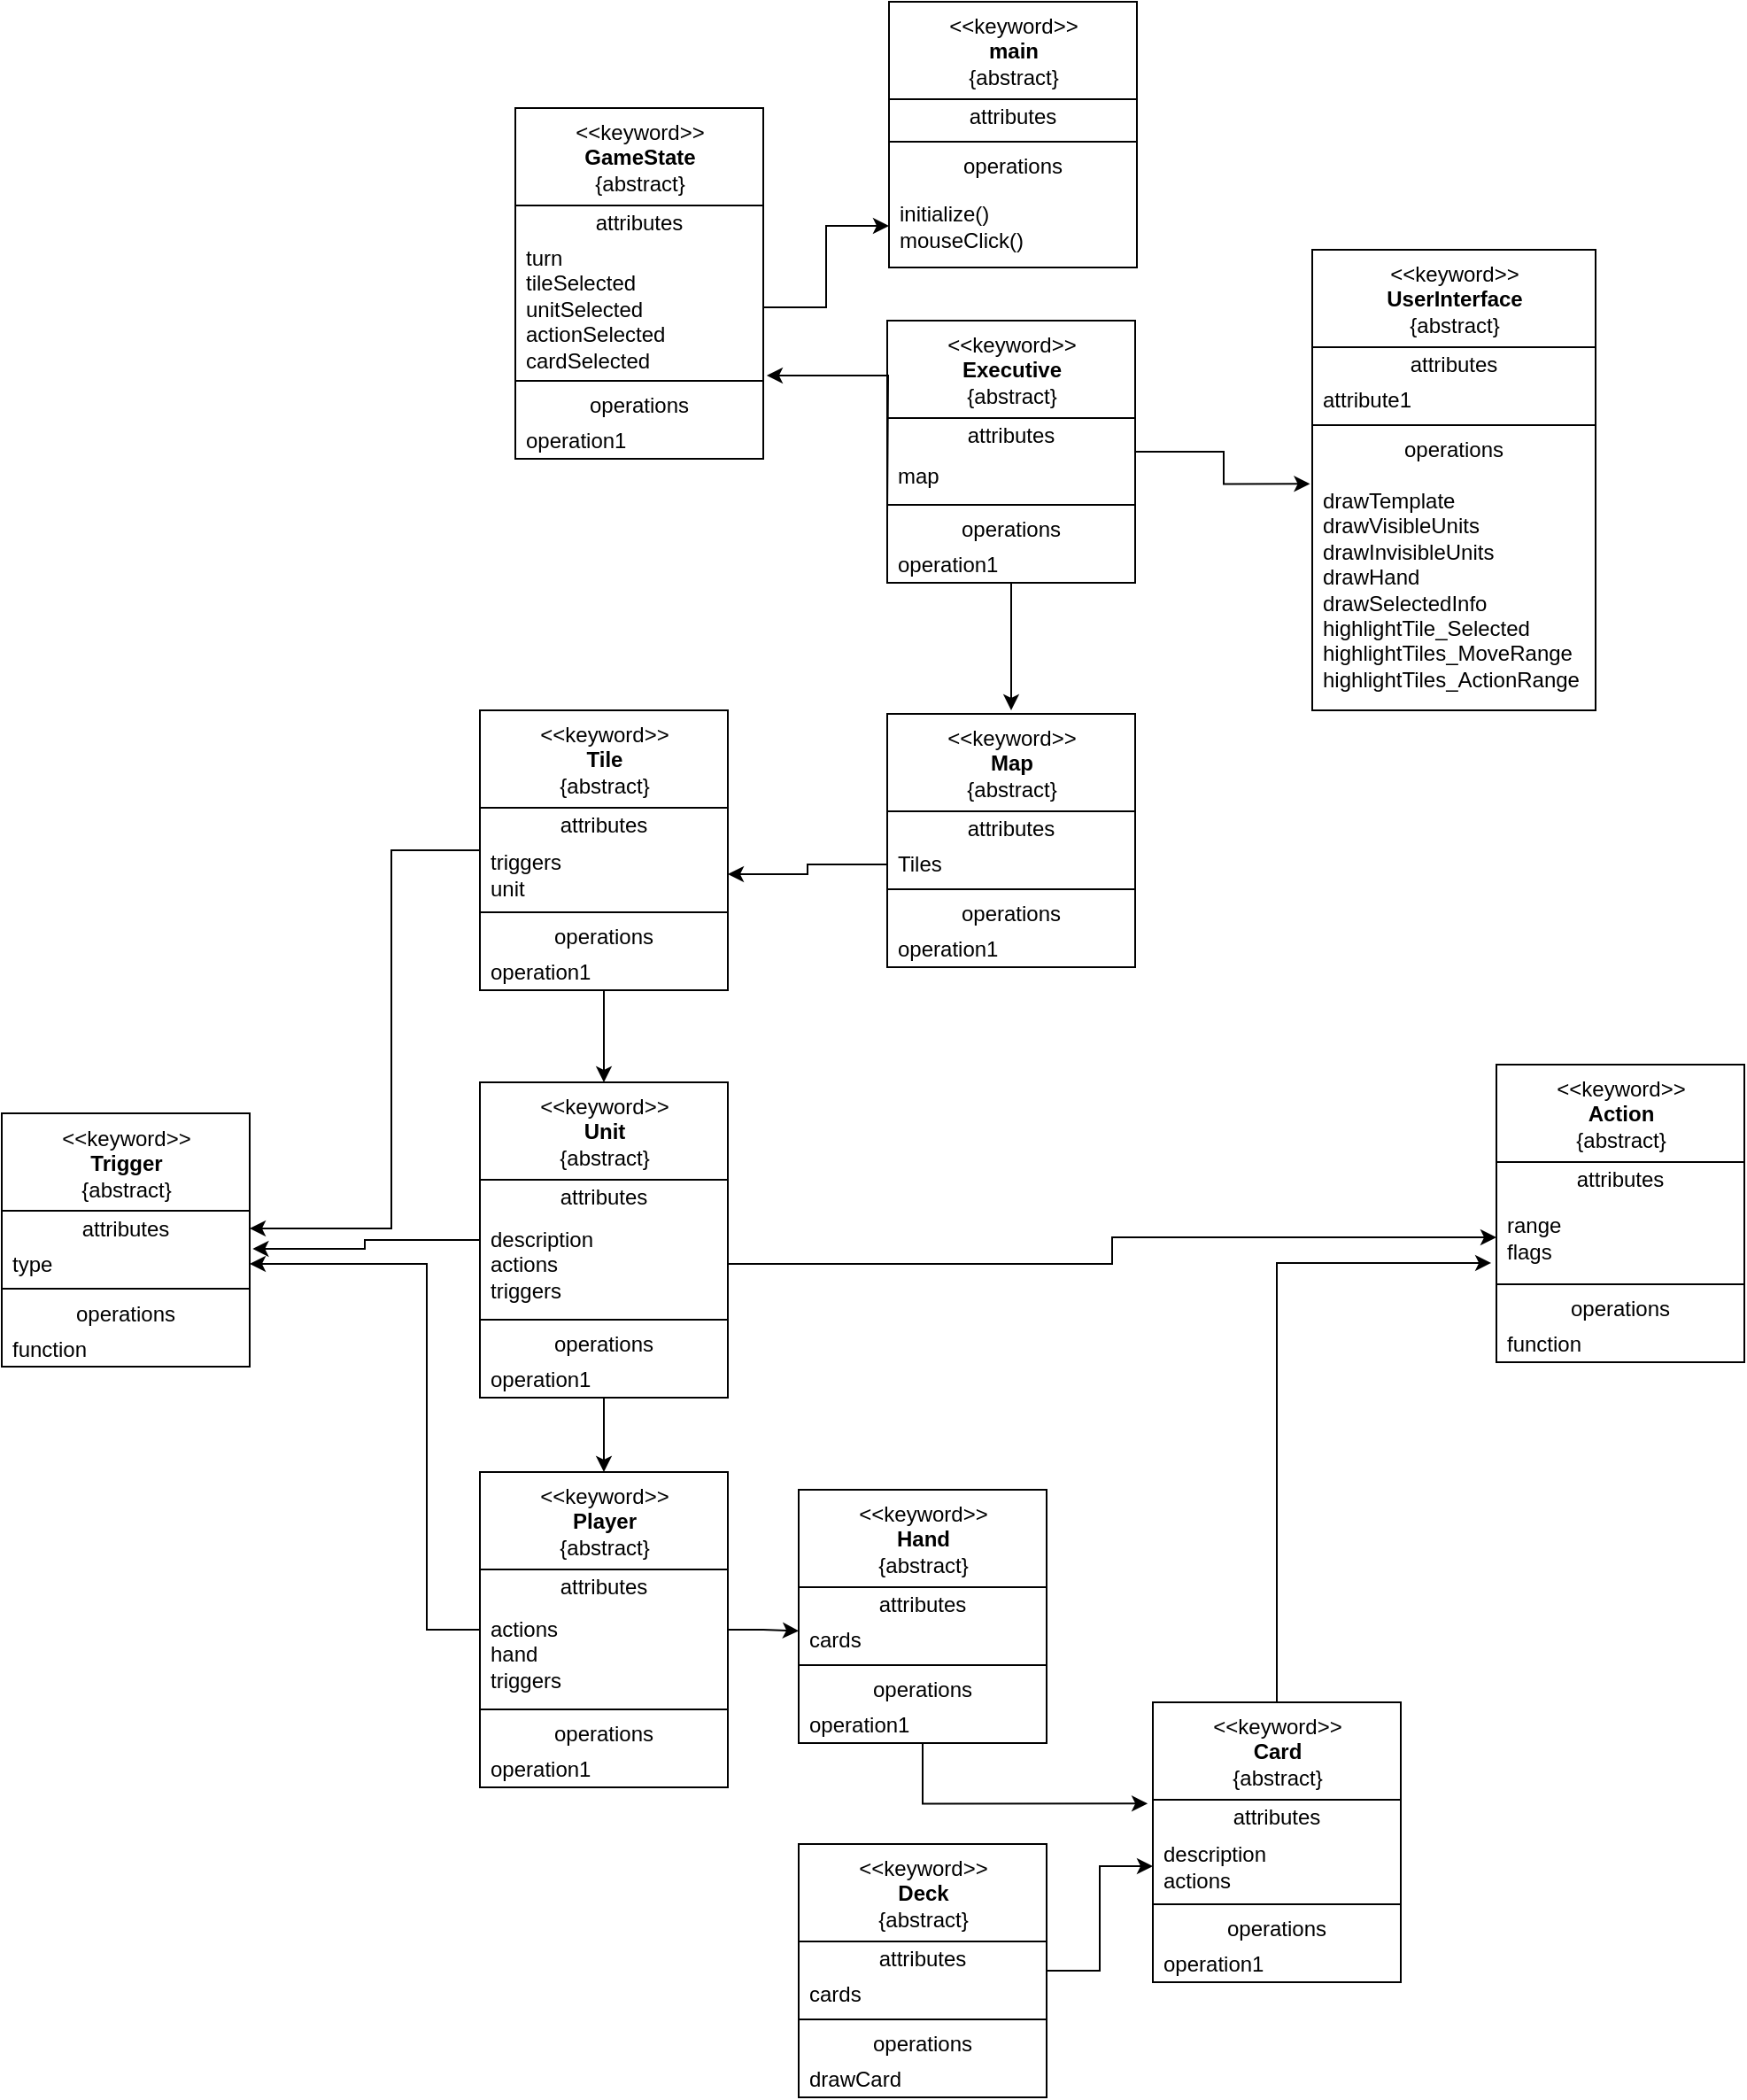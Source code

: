 <mxfile version="15.5.9" type="github">
  <diagram id="C5RBs43oDa-KdzZeNtuy" name="Page-1">
    <mxGraphModel dx="1490" dy="536" grid="1" gridSize="10" guides="1" tooltips="1" connect="1" arrows="1" fold="1" page="1" pageScale="1" pageWidth="827" pageHeight="1169" math="0" shadow="0">
      <root>
        <mxCell id="WIyWlLk6GJQsqaUBKTNV-0" />
        <mxCell id="WIyWlLk6GJQsqaUBKTNV-1" parent="WIyWlLk6GJQsqaUBKTNV-0" />
        <mxCell id="uGZjI_AvlOsYNC_hHNxF-0" value="&amp;lt;&amp;lt;keyword&amp;gt;&amp;gt;&lt;br&gt;&lt;b&gt;main&lt;/b&gt;&lt;br&gt;{abstract}" style="swimlane;fontStyle=0;align=center;verticalAlign=top;childLayout=stackLayout;horizontal=1;startSize=55;horizontalStack=0;resizeParent=1;resizeParentMax=0;resizeLast=0;collapsible=0;marginBottom=0;html=1;" parent="WIyWlLk6GJQsqaUBKTNV-1" vertex="1">
          <mxGeometry x="1171" y="40" width="140" height="150" as="geometry" />
        </mxCell>
        <mxCell id="uGZjI_AvlOsYNC_hHNxF-1" value="attributes" style="text;html=1;strokeColor=none;fillColor=none;align=center;verticalAlign=middle;spacingLeft=4;spacingRight=4;overflow=hidden;rotatable=0;points=[[0,0.5],[1,0.5]];portConstraint=eastwest;" parent="uGZjI_AvlOsYNC_hHNxF-0" vertex="1">
          <mxGeometry y="55" width="140" height="20" as="geometry" />
        </mxCell>
        <mxCell id="uGZjI_AvlOsYNC_hHNxF-5" value="" style="line;strokeWidth=1;fillColor=none;align=left;verticalAlign=middle;spacingTop=-1;spacingLeft=3;spacingRight=3;rotatable=0;labelPosition=right;points=[];portConstraint=eastwest;" parent="uGZjI_AvlOsYNC_hHNxF-0" vertex="1">
          <mxGeometry y="75" width="140" height="8" as="geometry" />
        </mxCell>
        <mxCell id="uGZjI_AvlOsYNC_hHNxF-6" value="operations" style="text;html=1;strokeColor=none;fillColor=none;align=center;verticalAlign=middle;spacingLeft=4;spacingRight=4;overflow=hidden;rotatable=0;points=[[0,0.5],[1,0.5]];portConstraint=eastwest;" parent="uGZjI_AvlOsYNC_hHNxF-0" vertex="1">
          <mxGeometry y="83" width="140" height="20" as="geometry" />
        </mxCell>
        <mxCell id="uGZjI_AvlOsYNC_hHNxF-7" value="&lt;div&gt;initialize()&lt;br&gt;&lt;/div&gt;&lt;div&gt;mouseClick()&lt;br&gt;&lt;/div&gt;" style="text;html=1;strokeColor=none;fillColor=none;align=left;verticalAlign=middle;spacingLeft=4;spacingRight=4;overflow=hidden;rotatable=0;points=[[0,0.5],[1,0.5]];portConstraint=eastwest;" parent="uGZjI_AvlOsYNC_hHNxF-0" vertex="1">
          <mxGeometry y="103" width="140" height="47" as="geometry" />
        </mxCell>
        <mxCell id="uGZjI_AvlOsYNC_hHNxF-8" value="&amp;lt;&amp;lt;keyword&amp;gt;&amp;gt;&lt;br&gt;&lt;b&gt;GameState&lt;/b&gt;&lt;br&gt;{abstract}" style="swimlane;fontStyle=0;align=center;verticalAlign=top;childLayout=stackLayout;horizontal=1;startSize=55;horizontalStack=0;resizeParent=1;resizeParentMax=0;resizeLast=0;collapsible=0;marginBottom=0;html=1;" parent="WIyWlLk6GJQsqaUBKTNV-1" vertex="1">
          <mxGeometry x="960" y="100" width="140" height="198" as="geometry" />
        </mxCell>
        <mxCell id="uGZjI_AvlOsYNC_hHNxF-9" value="attributes" style="text;html=1;strokeColor=none;fillColor=none;align=center;verticalAlign=middle;spacingLeft=4;spacingRight=4;overflow=hidden;rotatable=0;points=[[0,0.5],[1,0.5]];portConstraint=eastwest;" parent="uGZjI_AvlOsYNC_hHNxF-8" vertex="1">
          <mxGeometry y="55" width="140" height="20" as="geometry" />
        </mxCell>
        <mxCell id="uGZjI_AvlOsYNC_hHNxF-10" value="&lt;div&gt;turn&lt;/div&gt;&lt;div&gt;tileSelected&lt;/div&gt;&lt;div&gt;unitSelected&lt;/div&gt;&lt;div&gt;actionSelected&lt;/div&gt;&lt;div&gt;cardSelected&lt;br&gt;&lt;/div&gt;" style="text;html=1;strokeColor=none;fillColor=none;align=left;verticalAlign=middle;spacingLeft=4;spacingRight=4;overflow=hidden;rotatable=0;points=[[0,0.5],[1,0.5]];portConstraint=eastwest;" parent="uGZjI_AvlOsYNC_hHNxF-8" vertex="1">
          <mxGeometry y="75" width="140" height="75" as="geometry" />
        </mxCell>
        <mxCell id="uGZjI_AvlOsYNC_hHNxF-13" value="" style="line;strokeWidth=1;fillColor=none;align=left;verticalAlign=middle;spacingTop=-1;spacingLeft=3;spacingRight=3;rotatable=0;labelPosition=right;points=[];portConstraint=eastwest;" parent="uGZjI_AvlOsYNC_hHNxF-8" vertex="1">
          <mxGeometry y="150" width="140" height="8" as="geometry" />
        </mxCell>
        <mxCell id="uGZjI_AvlOsYNC_hHNxF-14" value="operations" style="text;html=1;strokeColor=none;fillColor=none;align=center;verticalAlign=middle;spacingLeft=4;spacingRight=4;overflow=hidden;rotatable=0;points=[[0,0.5],[1,0.5]];portConstraint=eastwest;" parent="uGZjI_AvlOsYNC_hHNxF-8" vertex="1">
          <mxGeometry y="158" width="140" height="20" as="geometry" />
        </mxCell>
        <mxCell id="uGZjI_AvlOsYNC_hHNxF-15" value="operation1" style="text;html=1;strokeColor=none;fillColor=none;align=left;verticalAlign=middle;spacingLeft=4;spacingRight=4;overflow=hidden;rotatable=0;points=[[0,0.5],[1,0.5]];portConstraint=eastwest;" parent="uGZjI_AvlOsYNC_hHNxF-8" vertex="1">
          <mxGeometry y="178" width="140" height="20" as="geometry" />
        </mxCell>
        <mxCell id="uGZjI_AvlOsYNC_hHNxF-16" value="&amp;lt;&amp;lt;keyword&amp;gt;&amp;gt;&lt;br&gt;&lt;b&gt;UserInterface&lt;/b&gt;&lt;br&gt;{abstract}" style="swimlane;fontStyle=0;align=center;verticalAlign=top;childLayout=stackLayout;horizontal=1;startSize=55;horizontalStack=0;resizeParent=1;resizeParentMax=0;resizeLast=0;collapsible=0;marginBottom=0;html=1;" parent="WIyWlLk6GJQsqaUBKTNV-1" vertex="1">
          <mxGeometry x="1410" y="180" width="160" height="260" as="geometry" />
        </mxCell>
        <mxCell id="uGZjI_AvlOsYNC_hHNxF-17" value="attributes" style="text;html=1;strokeColor=none;fillColor=none;align=center;verticalAlign=middle;spacingLeft=4;spacingRight=4;overflow=hidden;rotatable=0;points=[[0,0.5],[1,0.5]];portConstraint=eastwest;" parent="uGZjI_AvlOsYNC_hHNxF-16" vertex="1">
          <mxGeometry y="55" width="160" height="20" as="geometry" />
        </mxCell>
        <mxCell id="uGZjI_AvlOsYNC_hHNxF-18" value="attribute1" style="text;html=1;strokeColor=none;fillColor=none;align=left;verticalAlign=middle;spacingLeft=4;spacingRight=4;overflow=hidden;rotatable=0;points=[[0,0.5],[1,0.5]];portConstraint=eastwest;" parent="uGZjI_AvlOsYNC_hHNxF-16" vertex="1">
          <mxGeometry y="75" width="160" height="20" as="geometry" />
        </mxCell>
        <mxCell id="uGZjI_AvlOsYNC_hHNxF-21" value="" style="line;strokeWidth=1;fillColor=none;align=left;verticalAlign=middle;spacingTop=-1;spacingLeft=3;spacingRight=3;rotatable=0;labelPosition=right;points=[];portConstraint=eastwest;" parent="uGZjI_AvlOsYNC_hHNxF-16" vertex="1">
          <mxGeometry y="95" width="160" height="8" as="geometry" />
        </mxCell>
        <mxCell id="uGZjI_AvlOsYNC_hHNxF-22" value="operations" style="text;html=1;strokeColor=none;fillColor=none;align=center;verticalAlign=middle;spacingLeft=4;spacingRight=4;overflow=hidden;rotatable=0;points=[[0,0.5],[1,0.5]];portConstraint=eastwest;" parent="uGZjI_AvlOsYNC_hHNxF-16" vertex="1">
          <mxGeometry y="103" width="160" height="20" as="geometry" />
        </mxCell>
        <mxCell id="uGZjI_AvlOsYNC_hHNxF-23" value="&lt;div&gt;drawTemplate&lt;/div&gt;&lt;div&gt;drawVisibleUnits&lt;/div&gt;&lt;div&gt;drawInvisibleUnits&lt;/div&gt;&lt;div&gt;drawHand&lt;/div&gt;&lt;div&gt;drawSelectedInfo&lt;/div&gt;&lt;div&gt;highlightTile_Selected&lt;/div&gt;&lt;div&gt;highlightTiles_MoveRange&lt;/div&gt;&lt;div&gt;highlightTiles_ActionRange&lt;br&gt;&lt;/div&gt;" style="text;html=1;strokeColor=none;fillColor=none;align=left;verticalAlign=middle;spacingLeft=4;spacingRight=4;overflow=hidden;rotatable=0;points=[[0,0.5],[1,0.5]];portConstraint=eastwest;" parent="uGZjI_AvlOsYNC_hHNxF-16" vertex="1">
          <mxGeometry y="123" width="160" height="137" as="geometry" />
        </mxCell>
        <mxCell id="uRghumSjXhdHqgUfUTX3-0" value="&amp;lt;&amp;lt;keyword&amp;gt;&amp;gt;&lt;br&gt;&lt;b&gt;Map&lt;/b&gt;&lt;br&gt;{abstract}" style="swimlane;fontStyle=0;align=center;verticalAlign=top;childLayout=stackLayout;horizontal=1;startSize=55;horizontalStack=0;resizeParent=1;resizeParentMax=0;resizeLast=0;collapsible=0;marginBottom=0;html=1;" vertex="1" parent="WIyWlLk6GJQsqaUBKTNV-1">
          <mxGeometry x="1170" y="442" width="140" height="143" as="geometry" />
        </mxCell>
        <mxCell id="uRghumSjXhdHqgUfUTX3-1" value="attributes" style="text;html=1;strokeColor=none;fillColor=none;align=center;verticalAlign=middle;spacingLeft=4;spacingRight=4;overflow=hidden;rotatable=0;points=[[0,0.5],[1,0.5]];portConstraint=eastwest;" vertex="1" parent="uRghumSjXhdHqgUfUTX3-0">
          <mxGeometry y="55" width="140" height="20" as="geometry" />
        </mxCell>
        <mxCell id="uRghumSjXhdHqgUfUTX3-2" value="Tiles" style="text;html=1;strokeColor=none;fillColor=none;align=left;verticalAlign=middle;spacingLeft=4;spacingRight=4;overflow=hidden;rotatable=0;points=[[0,0.5],[1,0.5]];portConstraint=eastwest;" vertex="1" parent="uRghumSjXhdHqgUfUTX3-0">
          <mxGeometry y="75" width="140" height="20" as="geometry" />
        </mxCell>
        <mxCell id="uRghumSjXhdHqgUfUTX3-5" value="" style="line;strokeWidth=1;fillColor=none;align=left;verticalAlign=middle;spacingTop=-1;spacingLeft=3;spacingRight=3;rotatable=0;labelPosition=right;points=[];portConstraint=eastwest;" vertex="1" parent="uRghumSjXhdHqgUfUTX3-0">
          <mxGeometry y="95" width="140" height="8" as="geometry" />
        </mxCell>
        <mxCell id="uRghumSjXhdHqgUfUTX3-6" value="operations" style="text;html=1;strokeColor=none;fillColor=none;align=center;verticalAlign=middle;spacingLeft=4;spacingRight=4;overflow=hidden;rotatable=0;points=[[0,0.5],[1,0.5]];portConstraint=eastwest;" vertex="1" parent="uRghumSjXhdHqgUfUTX3-0">
          <mxGeometry y="103" width="140" height="20" as="geometry" />
        </mxCell>
        <mxCell id="uRghumSjXhdHqgUfUTX3-7" value="operation1" style="text;html=1;strokeColor=none;fillColor=none;align=left;verticalAlign=middle;spacingLeft=4;spacingRight=4;overflow=hidden;rotatable=0;points=[[0,0.5],[1,0.5]];portConstraint=eastwest;" vertex="1" parent="uRghumSjXhdHqgUfUTX3-0">
          <mxGeometry y="123" width="140" height="20" as="geometry" />
        </mxCell>
        <mxCell id="uRghumSjXhdHqgUfUTX3-89" style="edgeStyle=orthogonalEdgeStyle;rounded=0;orthogonalLoop=1;jettySize=auto;html=1;entryX=0.5;entryY=0;entryDx=0;entryDy=0;" edge="1" parent="WIyWlLk6GJQsqaUBKTNV-1" source="uRghumSjXhdHqgUfUTX3-8" target="uRghumSjXhdHqgUfUTX3-16">
          <mxGeometry relative="1" as="geometry" />
        </mxCell>
        <mxCell id="uRghumSjXhdHqgUfUTX3-97" style="edgeStyle=orthogonalEdgeStyle;rounded=0;orthogonalLoop=1;jettySize=auto;html=1;entryX=1;entryY=0.5;entryDx=0;entryDy=0;" edge="1" parent="WIyWlLk6GJQsqaUBKTNV-1" source="uRghumSjXhdHqgUfUTX3-8" target="uRghumSjXhdHqgUfUTX3-67">
          <mxGeometry relative="1" as="geometry">
            <Array as="points">
              <mxPoint x="890" y="519" />
              <mxPoint x="890" y="733" />
            </Array>
          </mxGeometry>
        </mxCell>
        <mxCell id="uRghumSjXhdHqgUfUTX3-8" value="&amp;lt;&amp;lt;keyword&amp;gt;&amp;gt;&lt;br&gt;&lt;b&gt;Tile&lt;/b&gt;&lt;br&gt;{abstract}" style="swimlane;fontStyle=0;align=center;verticalAlign=top;childLayout=stackLayout;horizontal=1;startSize=55;horizontalStack=0;resizeParent=1;resizeParentMax=0;resizeLast=0;collapsible=0;marginBottom=0;html=1;" vertex="1" parent="WIyWlLk6GJQsqaUBKTNV-1">
          <mxGeometry x="940" y="440" width="140" height="158" as="geometry" />
        </mxCell>
        <mxCell id="uRghumSjXhdHqgUfUTX3-9" value="attributes" style="text;html=1;strokeColor=none;fillColor=none;align=center;verticalAlign=middle;spacingLeft=4;spacingRight=4;overflow=hidden;rotatable=0;points=[[0,0.5],[1,0.5]];portConstraint=eastwest;" vertex="1" parent="uRghumSjXhdHqgUfUTX3-8">
          <mxGeometry y="55" width="140" height="20" as="geometry" />
        </mxCell>
        <mxCell id="uRghumSjXhdHqgUfUTX3-10" value="&lt;div&gt;triggers&lt;/div&gt;unit" style="text;html=1;strokeColor=none;fillColor=none;align=left;verticalAlign=middle;spacingLeft=4;spacingRight=4;overflow=hidden;rotatable=0;points=[[0,0.5],[1,0.5]];portConstraint=eastwest;" vertex="1" parent="uRghumSjXhdHqgUfUTX3-8">
          <mxGeometry y="75" width="140" height="35" as="geometry" />
        </mxCell>
        <mxCell id="uRghumSjXhdHqgUfUTX3-13" value="" style="line;strokeWidth=1;fillColor=none;align=left;verticalAlign=middle;spacingTop=-1;spacingLeft=3;spacingRight=3;rotatable=0;labelPosition=right;points=[];portConstraint=eastwest;" vertex="1" parent="uRghumSjXhdHqgUfUTX3-8">
          <mxGeometry y="110" width="140" height="8" as="geometry" />
        </mxCell>
        <mxCell id="uRghumSjXhdHqgUfUTX3-14" value="operations" style="text;html=1;strokeColor=none;fillColor=none;align=center;verticalAlign=middle;spacingLeft=4;spacingRight=4;overflow=hidden;rotatable=0;points=[[0,0.5],[1,0.5]];portConstraint=eastwest;" vertex="1" parent="uRghumSjXhdHqgUfUTX3-8">
          <mxGeometry y="118" width="140" height="20" as="geometry" />
        </mxCell>
        <mxCell id="uRghumSjXhdHqgUfUTX3-15" value="operation1" style="text;html=1;strokeColor=none;fillColor=none;align=left;verticalAlign=middle;spacingLeft=4;spacingRight=4;overflow=hidden;rotatable=0;points=[[0,0.5],[1,0.5]];portConstraint=eastwest;" vertex="1" parent="uRghumSjXhdHqgUfUTX3-8">
          <mxGeometry y="138" width="140" height="20" as="geometry" />
        </mxCell>
        <mxCell id="uRghumSjXhdHqgUfUTX3-90" style="edgeStyle=orthogonalEdgeStyle;rounded=0;orthogonalLoop=1;jettySize=auto;html=1;entryX=0.5;entryY=0;entryDx=0;entryDy=0;" edge="1" parent="WIyWlLk6GJQsqaUBKTNV-1" source="uRghumSjXhdHqgUfUTX3-16" target="uRghumSjXhdHqgUfUTX3-24">
          <mxGeometry relative="1" as="geometry" />
        </mxCell>
        <mxCell id="uRghumSjXhdHqgUfUTX3-98" style="edgeStyle=orthogonalEdgeStyle;rounded=0;orthogonalLoop=1;jettySize=auto;html=1;entryX=1.012;entryY=0.075;entryDx=0;entryDy=0;entryPerimeter=0;" edge="1" parent="WIyWlLk6GJQsqaUBKTNV-1" source="uRghumSjXhdHqgUfUTX3-16" target="uRghumSjXhdHqgUfUTX3-68">
          <mxGeometry relative="1" as="geometry" />
        </mxCell>
        <mxCell id="uRghumSjXhdHqgUfUTX3-16" value="&amp;lt;&amp;lt;keyword&amp;gt;&amp;gt;&lt;br&gt;&lt;b&gt;Unit&lt;/b&gt;&lt;br&gt;{abstract}" style="swimlane;fontStyle=0;align=center;verticalAlign=top;childLayout=stackLayout;horizontal=1;startSize=55;horizontalStack=0;resizeParent=1;resizeParentMax=0;resizeLast=0;collapsible=0;marginBottom=0;html=1;" vertex="1" parent="WIyWlLk6GJQsqaUBKTNV-1">
          <mxGeometry x="940" y="650" width="140" height="178" as="geometry" />
        </mxCell>
        <mxCell id="uRghumSjXhdHqgUfUTX3-17" value="attributes" style="text;html=1;strokeColor=none;fillColor=none;align=center;verticalAlign=middle;spacingLeft=4;spacingRight=4;overflow=hidden;rotatable=0;points=[[0,0.5],[1,0.5]];portConstraint=eastwest;" vertex="1" parent="uRghumSjXhdHqgUfUTX3-16">
          <mxGeometry y="55" width="140" height="20" as="geometry" />
        </mxCell>
        <mxCell id="uRghumSjXhdHqgUfUTX3-18" value="&lt;div&gt;description&lt;/div&gt;&lt;div&gt;actions&lt;/div&gt;&lt;div&gt;triggers&lt;br&gt;&lt;/div&gt;" style="text;html=1;strokeColor=none;fillColor=none;align=left;verticalAlign=middle;spacingLeft=4;spacingRight=4;overflow=hidden;rotatable=0;points=[[0,0.5],[1,0.5]];portConstraint=eastwest;" vertex="1" parent="uRghumSjXhdHqgUfUTX3-16">
          <mxGeometry y="75" width="140" height="55" as="geometry" />
        </mxCell>
        <mxCell id="uRghumSjXhdHqgUfUTX3-21" value="" style="line;strokeWidth=1;fillColor=none;align=left;verticalAlign=middle;spacingTop=-1;spacingLeft=3;spacingRight=3;rotatable=0;labelPosition=right;points=[];portConstraint=eastwest;" vertex="1" parent="uRghumSjXhdHqgUfUTX3-16">
          <mxGeometry y="130" width="140" height="8" as="geometry" />
        </mxCell>
        <mxCell id="uRghumSjXhdHqgUfUTX3-22" value="operations" style="text;html=1;strokeColor=none;fillColor=none;align=center;verticalAlign=middle;spacingLeft=4;spacingRight=4;overflow=hidden;rotatable=0;points=[[0,0.5],[1,0.5]];portConstraint=eastwest;" vertex="1" parent="uRghumSjXhdHqgUfUTX3-16">
          <mxGeometry y="138" width="140" height="20" as="geometry" />
        </mxCell>
        <mxCell id="uRghumSjXhdHqgUfUTX3-23" value="operation1" style="text;html=1;strokeColor=none;fillColor=none;align=left;verticalAlign=middle;spacingLeft=4;spacingRight=4;overflow=hidden;rotatable=0;points=[[0,0.5],[1,0.5]];portConstraint=eastwest;" vertex="1" parent="uRghumSjXhdHqgUfUTX3-16">
          <mxGeometry y="158" width="140" height="20" as="geometry" />
        </mxCell>
        <mxCell id="uRghumSjXhdHqgUfUTX3-91" style="edgeStyle=orthogonalEdgeStyle;rounded=0;orthogonalLoop=1;jettySize=auto;html=1;entryX=0;entryY=0.233;entryDx=0;entryDy=0;entryPerimeter=0;" edge="1" parent="WIyWlLk6GJQsqaUBKTNV-1" source="uRghumSjXhdHqgUfUTX3-24" target="uRghumSjXhdHqgUfUTX3-34">
          <mxGeometry relative="1" as="geometry" />
        </mxCell>
        <mxCell id="uRghumSjXhdHqgUfUTX3-99" style="edgeStyle=orthogonalEdgeStyle;rounded=0;orthogonalLoop=1;jettySize=auto;html=1;entryX=1;entryY=0.5;entryDx=0;entryDy=0;" edge="1" parent="WIyWlLk6GJQsqaUBKTNV-1" source="uRghumSjXhdHqgUfUTX3-24" target="uRghumSjXhdHqgUfUTX3-68">
          <mxGeometry relative="1" as="geometry">
            <Array as="points">
              <mxPoint x="910" y="959" />
              <mxPoint x="910" y="753" />
            </Array>
          </mxGeometry>
        </mxCell>
        <mxCell id="uRghumSjXhdHqgUfUTX3-24" value="&amp;lt;&amp;lt;keyword&amp;gt;&amp;gt;&lt;br&gt;&lt;b&gt;Player&lt;/b&gt;&lt;br&gt;{abstract}" style="swimlane;fontStyle=0;align=center;verticalAlign=top;childLayout=stackLayout;horizontal=1;startSize=55;horizontalStack=0;resizeParent=1;resizeParentMax=0;resizeLast=0;collapsible=0;marginBottom=0;html=1;" vertex="1" parent="WIyWlLk6GJQsqaUBKTNV-1">
          <mxGeometry x="940" y="870" width="140" height="178" as="geometry" />
        </mxCell>
        <mxCell id="uRghumSjXhdHqgUfUTX3-25" value="attributes" style="text;html=1;strokeColor=none;fillColor=none;align=center;verticalAlign=middle;spacingLeft=4;spacingRight=4;overflow=hidden;rotatable=0;points=[[0,0.5],[1,0.5]];portConstraint=eastwest;" vertex="1" parent="uRghumSjXhdHqgUfUTX3-24">
          <mxGeometry y="55" width="140" height="20" as="geometry" />
        </mxCell>
        <mxCell id="uRghumSjXhdHqgUfUTX3-26" value="&lt;div&gt;actions&lt;/div&gt;&lt;div&gt;hand&lt;/div&gt;&lt;div&gt;triggers&lt;br&gt;&lt;/div&gt;" style="text;html=1;strokeColor=none;fillColor=none;align=left;verticalAlign=middle;spacingLeft=4;spacingRight=4;overflow=hidden;rotatable=0;points=[[0,0.5],[1,0.5]];portConstraint=eastwest;" vertex="1" parent="uRghumSjXhdHqgUfUTX3-24">
          <mxGeometry y="75" width="140" height="55" as="geometry" />
        </mxCell>
        <mxCell id="uRghumSjXhdHqgUfUTX3-29" value="" style="line;strokeWidth=1;fillColor=none;align=left;verticalAlign=middle;spacingTop=-1;spacingLeft=3;spacingRight=3;rotatable=0;labelPosition=right;points=[];portConstraint=eastwest;" vertex="1" parent="uRghumSjXhdHqgUfUTX3-24">
          <mxGeometry y="130" width="140" height="8" as="geometry" />
        </mxCell>
        <mxCell id="uRghumSjXhdHqgUfUTX3-30" value="operations" style="text;html=1;strokeColor=none;fillColor=none;align=center;verticalAlign=middle;spacingLeft=4;spacingRight=4;overflow=hidden;rotatable=0;points=[[0,0.5],[1,0.5]];portConstraint=eastwest;" vertex="1" parent="uRghumSjXhdHqgUfUTX3-24">
          <mxGeometry y="138" width="140" height="20" as="geometry" />
        </mxCell>
        <mxCell id="uRghumSjXhdHqgUfUTX3-31" value="operation1" style="text;html=1;strokeColor=none;fillColor=none;align=left;verticalAlign=middle;spacingLeft=4;spacingRight=4;overflow=hidden;rotatable=0;points=[[0,0.5],[1,0.5]];portConstraint=eastwest;" vertex="1" parent="uRghumSjXhdHqgUfUTX3-24">
          <mxGeometry y="158" width="140" height="20" as="geometry" />
        </mxCell>
        <mxCell id="uRghumSjXhdHqgUfUTX3-92" style="edgeStyle=orthogonalEdgeStyle;rounded=0;orthogonalLoop=1;jettySize=auto;html=1;entryX=-0.021;entryY=0.108;entryDx=0;entryDy=0;entryPerimeter=0;" edge="1" parent="WIyWlLk6GJQsqaUBKTNV-1" source="uRghumSjXhdHqgUfUTX3-32" target="uRghumSjXhdHqgUfUTX3-49">
          <mxGeometry relative="1" as="geometry" />
        </mxCell>
        <mxCell id="uRghumSjXhdHqgUfUTX3-32" value="&amp;lt;&amp;lt;keyword&amp;gt;&amp;gt;&lt;br&gt;&lt;b&gt;Hand&lt;/b&gt;&lt;br&gt;{abstract}" style="swimlane;fontStyle=0;align=center;verticalAlign=top;childLayout=stackLayout;horizontal=1;startSize=55;horizontalStack=0;resizeParent=1;resizeParentMax=0;resizeLast=0;collapsible=0;marginBottom=0;html=1;" vertex="1" parent="WIyWlLk6GJQsqaUBKTNV-1">
          <mxGeometry x="1120" y="880" width="140" height="143" as="geometry" />
        </mxCell>
        <mxCell id="uRghumSjXhdHqgUfUTX3-33" value="attributes" style="text;html=1;strokeColor=none;fillColor=none;align=center;verticalAlign=middle;spacingLeft=4;spacingRight=4;overflow=hidden;rotatable=0;points=[[0,0.5],[1,0.5]];portConstraint=eastwest;" vertex="1" parent="uRghumSjXhdHqgUfUTX3-32">
          <mxGeometry y="55" width="140" height="20" as="geometry" />
        </mxCell>
        <mxCell id="uRghumSjXhdHqgUfUTX3-34" value="cards" style="text;html=1;strokeColor=none;fillColor=none;align=left;verticalAlign=middle;spacingLeft=4;spacingRight=4;overflow=hidden;rotatable=0;points=[[0,0.5],[1,0.5]];portConstraint=eastwest;" vertex="1" parent="uRghumSjXhdHqgUfUTX3-32">
          <mxGeometry y="75" width="140" height="20" as="geometry" />
        </mxCell>
        <mxCell id="uRghumSjXhdHqgUfUTX3-37" value="" style="line;strokeWidth=1;fillColor=none;align=left;verticalAlign=middle;spacingTop=-1;spacingLeft=3;spacingRight=3;rotatable=0;labelPosition=right;points=[];portConstraint=eastwest;" vertex="1" parent="uRghumSjXhdHqgUfUTX3-32">
          <mxGeometry y="95" width="140" height="8" as="geometry" />
        </mxCell>
        <mxCell id="uRghumSjXhdHqgUfUTX3-38" value="operations" style="text;html=1;strokeColor=none;fillColor=none;align=center;verticalAlign=middle;spacingLeft=4;spacingRight=4;overflow=hidden;rotatable=0;points=[[0,0.5],[1,0.5]];portConstraint=eastwest;" vertex="1" parent="uRghumSjXhdHqgUfUTX3-32">
          <mxGeometry y="103" width="140" height="20" as="geometry" />
        </mxCell>
        <mxCell id="uRghumSjXhdHqgUfUTX3-39" value="operation1" style="text;html=1;strokeColor=none;fillColor=none;align=left;verticalAlign=middle;spacingLeft=4;spacingRight=4;overflow=hidden;rotatable=0;points=[[0,0.5],[1,0.5]];portConstraint=eastwest;" vertex="1" parent="uRghumSjXhdHqgUfUTX3-32">
          <mxGeometry y="123" width="140" height="20" as="geometry" />
        </mxCell>
        <mxCell id="uRghumSjXhdHqgUfUTX3-93" style="edgeStyle=orthogonalEdgeStyle;rounded=0;orthogonalLoop=1;jettySize=auto;html=1;entryX=0;entryY=0.5;entryDx=0;entryDy=0;" edge="1" parent="WIyWlLk6GJQsqaUBKTNV-1" source="uRghumSjXhdHqgUfUTX3-40" target="uRghumSjXhdHqgUfUTX3-50">
          <mxGeometry relative="1" as="geometry" />
        </mxCell>
        <mxCell id="uRghumSjXhdHqgUfUTX3-40" value="&amp;lt;&amp;lt;keyword&amp;gt;&amp;gt;&lt;br&gt;&lt;b&gt;Deck&lt;/b&gt;&lt;br&gt;{abstract}" style="swimlane;fontStyle=0;align=center;verticalAlign=top;childLayout=stackLayout;horizontal=1;startSize=55;horizontalStack=0;resizeParent=1;resizeParentMax=0;resizeLast=0;collapsible=0;marginBottom=0;html=1;" vertex="1" parent="WIyWlLk6GJQsqaUBKTNV-1">
          <mxGeometry x="1120" y="1080" width="140" height="143" as="geometry" />
        </mxCell>
        <mxCell id="uRghumSjXhdHqgUfUTX3-41" value="attributes" style="text;html=1;strokeColor=none;fillColor=none;align=center;verticalAlign=middle;spacingLeft=4;spacingRight=4;overflow=hidden;rotatable=0;points=[[0,0.5],[1,0.5]];portConstraint=eastwest;" vertex="1" parent="uRghumSjXhdHqgUfUTX3-40">
          <mxGeometry y="55" width="140" height="20" as="geometry" />
        </mxCell>
        <mxCell id="uRghumSjXhdHqgUfUTX3-42" value="cards" style="text;html=1;strokeColor=none;fillColor=none;align=left;verticalAlign=middle;spacingLeft=4;spacingRight=4;overflow=hidden;rotatable=0;points=[[0,0.5],[1,0.5]];portConstraint=eastwest;" vertex="1" parent="uRghumSjXhdHqgUfUTX3-40">
          <mxGeometry y="75" width="140" height="20" as="geometry" />
        </mxCell>
        <mxCell id="uRghumSjXhdHqgUfUTX3-45" value="" style="line;strokeWidth=1;fillColor=none;align=left;verticalAlign=middle;spacingTop=-1;spacingLeft=3;spacingRight=3;rotatable=0;labelPosition=right;points=[];portConstraint=eastwest;" vertex="1" parent="uRghumSjXhdHqgUfUTX3-40">
          <mxGeometry y="95" width="140" height="8" as="geometry" />
        </mxCell>
        <mxCell id="uRghumSjXhdHqgUfUTX3-46" value="operations" style="text;html=1;strokeColor=none;fillColor=none;align=center;verticalAlign=middle;spacingLeft=4;spacingRight=4;overflow=hidden;rotatable=0;points=[[0,0.5],[1,0.5]];portConstraint=eastwest;" vertex="1" parent="uRghumSjXhdHqgUfUTX3-40">
          <mxGeometry y="103" width="140" height="20" as="geometry" />
        </mxCell>
        <mxCell id="uRghumSjXhdHqgUfUTX3-47" value="drawCard" style="text;html=1;strokeColor=none;fillColor=none;align=left;verticalAlign=middle;spacingLeft=4;spacingRight=4;overflow=hidden;rotatable=0;points=[[0,0.5],[1,0.5]];portConstraint=eastwest;" vertex="1" parent="uRghumSjXhdHqgUfUTX3-40">
          <mxGeometry y="123" width="140" height="20" as="geometry" />
        </mxCell>
        <mxCell id="uRghumSjXhdHqgUfUTX3-96" style="edgeStyle=orthogonalEdgeStyle;rounded=0;orthogonalLoop=1;jettySize=auto;html=1;entryX=-0.021;entryY=0.822;entryDx=0;entryDy=0;entryPerimeter=0;" edge="1" parent="WIyWlLk6GJQsqaUBKTNV-1" source="uRghumSjXhdHqgUfUTX3-48" target="uRghumSjXhdHqgUfUTX3-58">
          <mxGeometry relative="1" as="geometry" />
        </mxCell>
        <mxCell id="uRghumSjXhdHqgUfUTX3-48" value="&amp;lt;&amp;lt;keyword&amp;gt;&amp;gt;&lt;br&gt;&lt;b&gt;Card&lt;/b&gt;&lt;br&gt;{abstract}" style="swimlane;fontStyle=0;align=center;verticalAlign=top;childLayout=stackLayout;horizontal=1;startSize=55;horizontalStack=0;resizeParent=1;resizeParentMax=0;resizeLast=0;collapsible=0;marginBottom=0;html=1;" vertex="1" parent="WIyWlLk6GJQsqaUBKTNV-1">
          <mxGeometry x="1320" y="1000" width="140" height="158" as="geometry" />
        </mxCell>
        <mxCell id="uRghumSjXhdHqgUfUTX3-49" value="attributes" style="text;html=1;strokeColor=none;fillColor=none;align=center;verticalAlign=middle;spacingLeft=4;spacingRight=4;overflow=hidden;rotatable=0;points=[[0,0.5],[1,0.5]];portConstraint=eastwest;" vertex="1" parent="uRghumSjXhdHqgUfUTX3-48">
          <mxGeometry y="55" width="140" height="20" as="geometry" />
        </mxCell>
        <mxCell id="uRghumSjXhdHqgUfUTX3-50" value="&lt;div&gt;description&lt;/div&gt;&lt;div&gt;actions&lt;br&gt;&lt;/div&gt;" style="text;html=1;strokeColor=none;fillColor=none;align=left;verticalAlign=middle;spacingLeft=4;spacingRight=4;overflow=hidden;rotatable=0;points=[[0,0.5],[1,0.5]];portConstraint=eastwest;" vertex="1" parent="uRghumSjXhdHqgUfUTX3-48">
          <mxGeometry y="75" width="140" height="35" as="geometry" />
        </mxCell>
        <mxCell id="uRghumSjXhdHqgUfUTX3-53" value="" style="line;strokeWidth=1;fillColor=none;align=left;verticalAlign=middle;spacingTop=-1;spacingLeft=3;spacingRight=3;rotatable=0;labelPosition=right;points=[];portConstraint=eastwest;" vertex="1" parent="uRghumSjXhdHqgUfUTX3-48">
          <mxGeometry y="110" width="140" height="8" as="geometry" />
        </mxCell>
        <mxCell id="uRghumSjXhdHqgUfUTX3-54" value="operations" style="text;html=1;strokeColor=none;fillColor=none;align=center;verticalAlign=middle;spacingLeft=4;spacingRight=4;overflow=hidden;rotatable=0;points=[[0,0.5],[1,0.5]];portConstraint=eastwest;" vertex="1" parent="uRghumSjXhdHqgUfUTX3-48">
          <mxGeometry y="118" width="140" height="20" as="geometry" />
        </mxCell>
        <mxCell id="uRghumSjXhdHqgUfUTX3-55" value="operation1" style="text;html=1;strokeColor=none;fillColor=none;align=left;verticalAlign=middle;spacingLeft=4;spacingRight=4;overflow=hidden;rotatable=0;points=[[0,0.5],[1,0.5]];portConstraint=eastwest;" vertex="1" parent="uRghumSjXhdHqgUfUTX3-48">
          <mxGeometry y="138" width="140" height="20" as="geometry" />
        </mxCell>
        <mxCell id="uRghumSjXhdHqgUfUTX3-56" value="&amp;lt;&amp;lt;keyword&amp;gt;&amp;gt;&lt;br&gt;&lt;b&gt;Action&lt;/b&gt;&lt;br&gt;{abstract}" style="swimlane;fontStyle=0;align=center;verticalAlign=top;childLayout=stackLayout;horizontal=1;startSize=55;horizontalStack=0;resizeParent=1;resizeParentMax=0;resizeLast=0;collapsible=0;marginBottom=0;html=1;" vertex="1" parent="WIyWlLk6GJQsqaUBKTNV-1">
          <mxGeometry x="1514" y="640" width="140" height="168" as="geometry" />
        </mxCell>
        <mxCell id="uRghumSjXhdHqgUfUTX3-57" value="attributes" style="text;html=1;strokeColor=none;fillColor=none;align=center;verticalAlign=middle;spacingLeft=4;spacingRight=4;overflow=hidden;rotatable=0;points=[[0,0.5],[1,0.5]];portConstraint=eastwest;" vertex="1" parent="uRghumSjXhdHqgUfUTX3-56">
          <mxGeometry y="55" width="140" height="20" as="geometry" />
        </mxCell>
        <mxCell id="uRghumSjXhdHqgUfUTX3-58" value="&lt;div&gt;range&lt;/div&gt;&lt;div&gt;flags&lt;br&gt;&lt;/div&gt;" style="text;html=1;strokeColor=none;fillColor=none;align=left;verticalAlign=middle;spacingLeft=4;spacingRight=4;overflow=hidden;rotatable=0;points=[[0,0.5],[1,0.5]];portConstraint=eastwest;" vertex="1" parent="uRghumSjXhdHqgUfUTX3-56">
          <mxGeometry y="75" width="140" height="45" as="geometry" />
        </mxCell>
        <mxCell id="uRghumSjXhdHqgUfUTX3-61" value="" style="line;strokeWidth=1;fillColor=none;align=left;verticalAlign=middle;spacingTop=-1;spacingLeft=3;spacingRight=3;rotatable=0;labelPosition=right;points=[];portConstraint=eastwest;" vertex="1" parent="uRghumSjXhdHqgUfUTX3-56">
          <mxGeometry y="120" width="140" height="8" as="geometry" />
        </mxCell>
        <mxCell id="uRghumSjXhdHqgUfUTX3-62" value="operations" style="text;html=1;strokeColor=none;fillColor=none;align=center;verticalAlign=middle;spacingLeft=4;spacingRight=4;overflow=hidden;rotatable=0;points=[[0,0.5],[1,0.5]];portConstraint=eastwest;" vertex="1" parent="uRghumSjXhdHqgUfUTX3-56">
          <mxGeometry y="128" width="140" height="20" as="geometry" />
        </mxCell>
        <mxCell id="uRghumSjXhdHqgUfUTX3-63" value="function" style="text;html=1;strokeColor=none;fillColor=none;align=left;verticalAlign=middle;spacingLeft=4;spacingRight=4;overflow=hidden;rotatable=0;points=[[0,0.5],[1,0.5]];portConstraint=eastwest;" vertex="1" parent="uRghumSjXhdHqgUfUTX3-56">
          <mxGeometry y="148" width="140" height="20" as="geometry" />
        </mxCell>
        <mxCell id="uRghumSjXhdHqgUfUTX3-66" value="&amp;lt;&amp;lt;keyword&amp;gt;&amp;gt;&lt;br&gt;&lt;b&gt;Trigger&lt;/b&gt;&lt;br&gt;{abstract}" style="swimlane;fontStyle=0;align=center;verticalAlign=top;childLayout=stackLayout;horizontal=1;startSize=55;horizontalStack=0;resizeParent=1;resizeParentMax=0;resizeLast=0;collapsible=0;marginBottom=0;html=1;" vertex="1" parent="WIyWlLk6GJQsqaUBKTNV-1">
          <mxGeometry x="670" y="667.5" width="140" height="143" as="geometry" />
        </mxCell>
        <mxCell id="uRghumSjXhdHqgUfUTX3-67" value="attributes" style="text;html=1;strokeColor=none;fillColor=none;align=center;verticalAlign=middle;spacingLeft=4;spacingRight=4;overflow=hidden;rotatable=0;points=[[0,0.5],[1,0.5]];portConstraint=eastwest;" vertex="1" parent="uRghumSjXhdHqgUfUTX3-66">
          <mxGeometry y="55" width="140" height="20" as="geometry" />
        </mxCell>
        <mxCell id="uRghumSjXhdHqgUfUTX3-68" value="type" style="text;html=1;strokeColor=none;fillColor=none;align=left;verticalAlign=middle;spacingLeft=4;spacingRight=4;overflow=hidden;rotatable=0;points=[[0,0.5],[1,0.5]];portConstraint=eastwest;" vertex="1" parent="uRghumSjXhdHqgUfUTX3-66">
          <mxGeometry y="75" width="140" height="20" as="geometry" />
        </mxCell>
        <mxCell id="uRghumSjXhdHqgUfUTX3-71" value="" style="line;strokeWidth=1;fillColor=none;align=left;verticalAlign=middle;spacingTop=-1;spacingLeft=3;spacingRight=3;rotatable=0;labelPosition=right;points=[];portConstraint=eastwest;" vertex="1" parent="uRghumSjXhdHqgUfUTX3-66">
          <mxGeometry y="95" width="140" height="8" as="geometry" />
        </mxCell>
        <mxCell id="uRghumSjXhdHqgUfUTX3-72" value="operations" style="text;html=1;strokeColor=none;fillColor=none;align=center;verticalAlign=middle;spacingLeft=4;spacingRight=4;overflow=hidden;rotatable=0;points=[[0,0.5],[1,0.5]];portConstraint=eastwest;" vertex="1" parent="uRghumSjXhdHqgUfUTX3-66">
          <mxGeometry y="103" width="140" height="20" as="geometry" />
        </mxCell>
        <mxCell id="uRghumSjXhdHqgUfUTX3-73" value="function" style="text;html=1;strokeColor=none;fillColor=none;align=left;verticalAlign=middle;spacingLeft=4;spacingRight=4;overflow=hidden;rotatable=0;points=[[0,0.5],[1,0.5]];portConstraint=eastwest;" vertex="1" parent="uRghumSjXhdHqgUfUTX3-66">
          <mxGeometry y="123" width="140" height="20" as="geometry" />
        </mxCell>
        <mxCell id="uRghumSjXhdHqgUfUTX3-85" style="edgeStyle=orthogonalEdgeStyle;rounded=0;orthogonalLoop=1;jettySize=auto;html=1;entryX=-0.008;entryY=0.067;entryDx=0;entryDy=0;entryPerimeter=0;" edge="1" parent="WIyWlLk6GJQsqaUBKTNV-1" source="uRghumSjXhdHqgUfUTX3-74" target="uGZjI_AvlOsYNC_hHNxF-23">
          <mxGeometry relative="1" as="geometry" />
        </mxCell>
        <mxCell id="uRghumSjXhdHqgUfUTX3-86" style="edgeStyle=orthogonalEdgeStyle;rounded=0;orthogonalLoop=1;jettySize=auto;html=1;" edge="1" parent="WIyWlLk6GJQsqaUBKTNV-1" source="uRghumSjXhdHqgUfUTX3-74">
          <mxGeometry relative="1" as="geometry">
            <mxPoint x="1240" y="440" as="targetPoint" />
          </mxGeometry>
        </mxCell>
        <mxCell id="uRghumSjXhdHqgUfUTX3-74" value="&amp;lt;&amp;lt;keyword&amp;gt;&amp;gt;&lt;br&gt;&lt;b&gt;Executive&lt;/b&gt;&lt;br&gt;{abstract}" style="swimlane;fontStyle=0;align=center;verticalAlign=top;childLayout=stackLayout;horizontal=1;startSize=55;horizontalStack=0;resizeParent=1;resizeParentMax=0;resizeLast=0;collapsible=0;marginBottom=0;html=1;" vertex="1" parent="WIyWlLk6GJQsqaUBKTNV-1">
          <mxGeometry x="1170" y="220" width="140" height="148" as="geometry" />
        </mxCell>
        <mxCell id="uRghumSjXhdHqgUfUTX3-75" value="attributes" style="text;html=1;strokeColor=none;fillColor=none;align=center;verticalAlign=middle;spacingLeft=4;spacingRight=4;overflow=hidden;rotatable=0;points=[[0,0.5],[1,0.5]];portConstraint=eastwest;" vertex="1" parent="uRghumSjXhdHqgUfUTX3-74">
          <mxGeometry y="55" width="140" height="20" as="geometry" />
        </mxCell>
        <mxCell id="uRghumSjXhdHqgUfUTX3-76" value="map" style="text;html=1;strokeColor=none;fillColor=none;align=left;verticalAlign=middle;spacingLeft=4;spacingRight=4;overflow=hidden;rotatable=0;points=[[0,0.5],[1,0.5]];portConstraint=eastwest;" vertex="1" parent="uRghumSjXhdHqgUfUTX3-74">
          <mxGeometry y="75" width="140" height="25" as="geometry" />
        </mxCell>
        <mxCell id="uRghumSjXhdHqgUfUTX3-79" value="" style="line;strokeWidth=1;fillColor=none;align=left;verticalAlign=middle;spacingTop=-1;spacingLeft=3;spacingRight=3;rotatable=0;labelPosition=right;points=[];portConstraint=eastwest;" vertex="1" parent="uRghumSjXhdHqgUfUTX3-74">
          <mxGeometry y="100" width="140" height="8" as="geometry" />
        </mxCell>
        <mxCell id="uRghumSjXhdHqgUfUTX3-80" value="operations" style="text;html=1;strokeColor=none;fillColor=none;align=center;verticalAlign=middle;spacingLeft=4;spacingRight=4;overflow=hidden;rotatable=0;points=[[0,0.5],[1,0.5]];portConstraint=eastwest;" vertex="1" parent="uRghumSjXhdHqgUfUTX3-74">
          <mxGeometry y="108" width="140" height="20" as="geometry" />
        </mxCell>
        <mxCell id="uRghumSjXhdHqgUfUTX3-81" value="operation1" style="text;html=1;strokeColor=none;fillColor=none;align=left;verticalAlign=middle;spacingLeft=4;spacingRight=4;overflow=hidden;rotatable=0;points=[[0,0.5],[1,0.5]];portConstraint=eastwest;" vertex="1" parent="uRghumSjXhdHqgUfUTX3-74">
          <mxGeometry y="128" width="140" height="20" as="geometry" />
        </mxCell>
        <mxCell id="uRghumSjXhdHqgUfUTX3-83" style="edgeStyle=orthogonalEdgeStyle;rounded=0;orthogonalLoop=1;jettySize=auto;html=1;exitX=1;exitY=0.5;exitDx=0;exitDy=0;entryX=0;entryY=0.5;entryDx=0;entryDy=0;" edge="1" parent="WIyWlLk6GJQsqaUBKTNV-1" source="uGZjI_AvlOsYNC_hHNxF-10" target="uGZjI_AvlOsYNC_hHNxF-7">
          <mxGeometry relative="1" as="geometry" />
        </mxCell>
        <mxCell id="uRghumSjXhdHqgUfUTX3-84" style="edgeStyle=orthogonalEdgeStyle;rounded=0;orthogonalLoop=1;jettySize=auto;html=1;exitX=0;exitY=0.5;exitDx=0;exitDy=0;entryX=1.014;entryY=-0.35;entryDx=0;entryDy=0;entryPerimeter=0;" edge="1" parent="WIyWlLk6GJQsqaUBKTNV-1" target="uGZjI_AvlOsYNC_hHNxF-14">
          <mxGeometry relative="1" as="geometry">
            <mxPoint x="1170" y="330" as="sourcePoint" />
          </mxGeometry>
        </mxCell>
        <mxCell id="uRghumSjXhdHqgUfUTX3-88" style="edgeStyle=orthogonalEdgeStyle;rounded=0;orthogonalLoop=1;jettySize=auto;html=1;entryX=1;entryY=0.5;entryDx=0;entryDy=0;" edge="1" parent="WIyWlLk6GJQsqaUBKTNV-1" source="uRghumSjXhdHqgUfUTX3-2" target="uRghumSjXhdHqgUfUTX3-10">
          <mxGeometry relative="1" as="geometry" />
        </mxCell>
        <mxCell id="uRghumSjXhdHqgUfUTX3-95" style="edgeStyle=orthogonalEdgeStyle;rounded=0;orthogonalLoop=1;jettySize=auto;html=1;entryX=0;entryY=0.5;entryDx=0;entryDy=0;" edge="1" parent="WIyWlLk6GJQsqaUBKTNV-1" source="uRghumSjXhdHqgUfUTX3-18" target="uRghumSjXhdHqgUfUTX3-58">
          <mxGeometry relative="1" as="geometry" />
        </mxCell>
      </root>
    </mxGraphModel>
  </diagram>
</mxfile>
